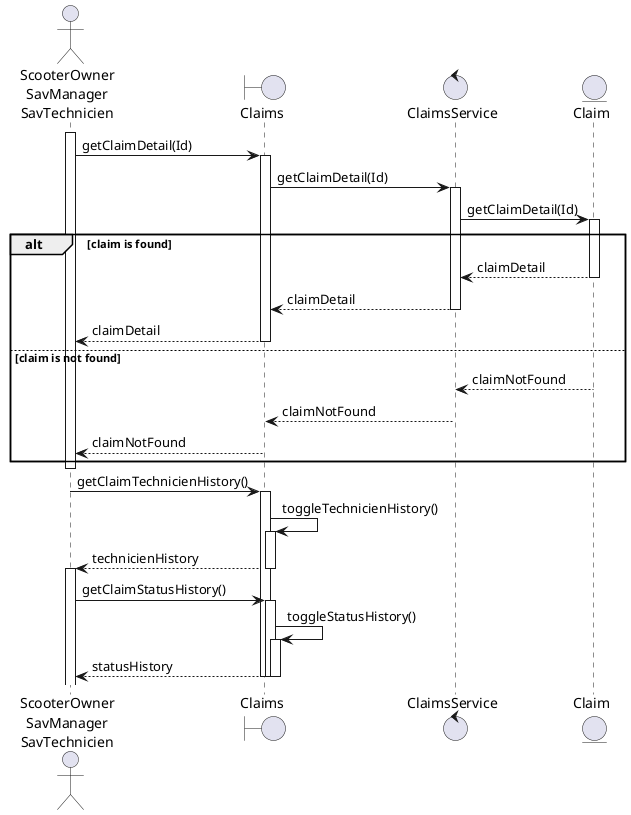 @startuml claim_detail_history

actor "ScooterOwner\nSavManager\nSavTechnicien" as so
boundary Claims as cl
control ClaimsService as cs
entity Claim as c

activate so
so -> cl : getClaimDetail(Id)
activate cl
cl -> cs : getClaimDetail(Id)
activate cs
cs -> c : getClaimDetail(Id)
activate c
alt claim is found
c --> cs : claimDetail
deactivate c
cs --> cl : claimDetail
deactivate cs
cl --> so : claimDetail
deactivate cl
else claim is not found
c --> cs : claimNotFound
deactivate c
cs --> cl : claimNotFound
deactivate cs
cl --> so : claimNotFound
deactivate cl
end
deactivate cl
deactivate so

activate so
so -> cl : getClaimTechnicienHistory()
activate cl
cl -> cl : toggleTechnicienHistory()
activate cl
cl --> so : technicienHistory
deactivate cl

activate so
so -> cl : getClaimStatusHistory()
activate cl
cl -> cl : toggleStatusHistory()
activate cl
cl --> so : statusHistory
deactivate cl


@enduml